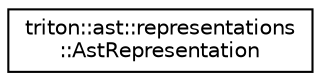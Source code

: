 digraph "Graphical Class Hierarchy"
{
  edge [fontname="Helvetica",fontsize="10",labelfontname="Helvetica",labelfontsize="10"];
  node [fontname="Helvetica",fontsize="10",shape=record];
  rankdir="LR";
  Node0 [label="triton::ast::representations\l::AstRepresentation",height=0.2,width=0.4,color="black", fillcolor="white", style="filled",URL="$classtriton_1_1ast_1_1representations_1_1AstRepresentation.html",tooltip="Pseudo code of SMT AST. "];
}
